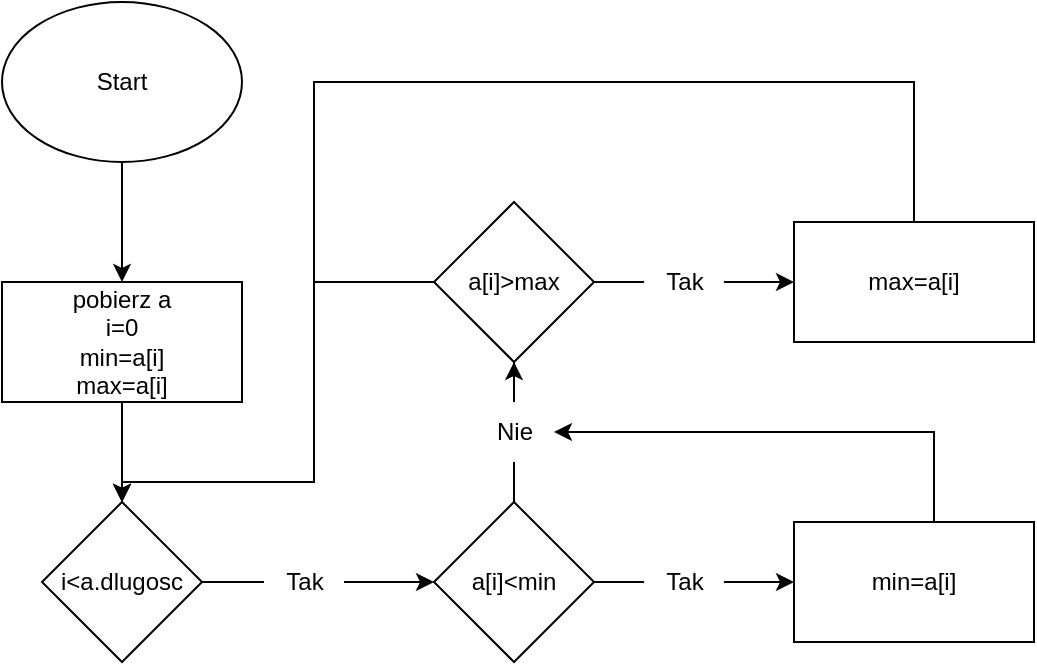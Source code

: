 <mxfile version="20.8.23" type="github">
  <diagram id="C5RBs43oDa-KdzZeNtuy" name="Page-1">
    <mxGraphModel dx="1434" dy="834" grid="1" gridSize="10" guides="1" tooltips="1" connect="1" arrows="1" fold="1" page="1" pageScale="1" pageWidth="827" pageHeight="1169" math="0" shadow="0">
      <root>
        <mxCell id="WIyWlLk6GJQsqaUBKTNV-0" />
        <mxCell id="WIyWlLk6GJQsqaUBKTNV-1" parent="WIyWlLk6GJQsqaUBKTNV-0" />
        <mxCell id="JJQWFgUNDj0H02YQ_Vq6-24" value="" style="edgeStyle=orthogonalEdgeStyle;rounded=0;orthogonalLoop=1;jettySize=auto;html=1;" edge="1" parent="WIyWlLk6GJQsqaUBKTNV-1" source="JJQWFgUNDj0H02YQ_Vq6-6" target="JJQWFgUNDj0H02YQ_Vq6-23">
          <mxGeometry relative="1" as="geometry" />
        </mxCell>
        <mxCell id="JJQWFgUNDj0H02YQ_Vq6-6" value="Start" style="ellipse;whiteSpace=wrap;html=1;" vertex="1" parent="WIyWlLk6GJQsqaUBKTNV-1">
          <mxGeometry x="354" y="50" width="120" height="80" as="geometry" />
        </mxCell>
        <mxCell id="JJQWFgUNDj0H02YQ_Vq6-30" value="" style="edgeStyle=orthogonalEdgeStyle;rounded=0;orthogonalLoop=1;jettySize=auto;html=1;" edge="1" parent="WIyWlLk6GJQsqaUBKTNV-1" source="JJQWFgUNDj0H02YQ_Vq6-23" target="JJQWFgUNDj0H02YQ_Vq6-29">
          <mxGeometry relative="1" as="geometry" />
        </mxCell>
        <mxCell id="JJQWFgUNDj0H02YQ_Vq6-23" value="pobierz a&lt;br&gt;i=0&lt;br&gt;min=a[i]&lt;br&gt;max=a[i]" style="rounded=0;whiteSpace=wrap;html=1;" vertex="1" parent="WIyWlLk6GJQsqaUBKTNV-1">
          <mxGeometry x="354" y="190" width="120" height="60" as="geometry" />
        </mxCell>
        <mxCell id="JJQWFgUNDj0H02YQ_Vq6-32" value="" style="edgeStyle=orthogonalEdgeStyle;rounded=0;orthogonalLoop=1;jettySize=auto;html=1;startArrow=none;" edge="1" parent="WIyWlLk6GJQsqaUBKTNV-1" source="JJQWFgUNDj0H02YQ_Vq6-33" target="JJQWFgUNDj0H02YQ_Vq6-31">
          <mxGeometry relative="1" as="geometry" />
        </mxCell>
        <mxCell id="JJQWFgUNDj0H02YQ_Vq6-29" value="i&amp;lt;a.dlugosc" style="rhombus;whiteSpace=wrap;html=1;" vertex="1" parent="WIyWlLk6GJQsqaUBKTNV-1">
          <mxGeometry x="374" y="300" width="80" height="80" as="geometry" />
        </mxCell>
        <mxCell id="JJQWFgUNDj0H02YQ_Vq6-36" value="" style="edgeStyle=orthogonalEdgeStyle;rounded=0;orthogonalLoop=1;jettySize=auto;html=1;startArrow=none;" edge="1" parent="WIyWlLk6GJQsqaUBKTNV-1" source="JJQWFgUNDj0H02YQ_Vq6-37" target="JJQWFgUNDj0H02YQ_Vq6-35">
          <mxGeometry relative="1" as="geometry" />
        </mxCell>
        <mxCell id="JJQWFgUNDj0H02YQ_Vq6-40" value="" style="edgeStyle=orthogonalEdgeStyle;rounded=0;orthogonalLoop=1;jettySize=auto;html=1;startArrow=none;" edge="1" parent="WIyWlLk6GJQsqaUBKTNV-1" source="JJQWFgUNDj0H02YQ_Vq6-41" target="JJQWFgUNDj0H02YQ_Vq6-39">
          <mxGeometry relative="1" as="geometry" />
        </mxCell>
        <mxCell id="JJQWFgUNDj0H02YQ_Vq6-31" value="a[i]&amp;lt;min" style="rhombus;whiteSpace=wrap;html=1;" vertex="1" parent="WIyWlLk6GJQsqaUBKTNV-1">
          <mxGeometry x="570" y="300" width="80" height="80" as="geometry" />
        </mxCell>
        <mxCell id="JJQWFgUNDj0H02YQ_Vq6-34" value="" style="edgeStyle=orthogonalEdgeStyle;rounded=0;orthogonalLoop=1;jettySize=auto;html=1;endArrow=none;" edge="1" parent="WIyWlLk6GJQsqaUBKTNV-1" source="JJQWFgUNDj0H02YQ_Vq6-29" target="JJQWFgUNDj0H02YQ_Vq6-33">
          <mxGeometry relative="1" as="geometry">
            <mxPoint x="454" y="340" as="sourcePoint" />
            <mxPoint x="570" y="340" as="targetPoint" />
          </mxGeometry>
        </mxCell>
        <mxCell id="JJQWFgUNDj0H02YQ_Vq6-33" value="Tak" style="text;html=1;align=center;verticalAlign=middle;resizable=0;points=[];autosize=1;strokeColor=none;fillColor=none;" vertex="1" parent="WIyWlLk6GJQsqaUBKTNV-1">
          <mxGeometry x="485" y="325" width="40" height="30" as="geometry" />
        </mxCell>
        <mxCell id="JJQWFgUNDj0H02YQ_Vq6-47" style="edgeStyle=orthogonalEdgeStyle;rounded=0;orthogonalLoop=1;jettySize=auto;html=1;" edge="1" parent="WIyWlLk6GJQsqaUBKTNV-1" source="JJQWFgUNDj0H02YQ_Vq6-35" target="JJQWFgUNDj0H02YQ_Vq6-41">
          <mxGeometry relative="1" as="geometry">
            <Array as="points">
              <mxPoint x="820" y="265" />
            </Array>
          </mxGeometry>
        </mxCell>
        <mxCell id="JJQWFgUNDj0H02YQ_Vq6-35" value="min=a[i]" style="rounded=0;whiteSpace=wrap;html=1;" vertex="1" parent="WIyWlLk6GJQsqaUBKTNV-1">
          <mxGeometry x="750" y="310" width="120" height="60" as="geometry" />
        </mxCell>
        <mxCell id="JJQWFgUNDj0H02YQ_Vq6-38" value="" style="edgeStyle=orthogonalEdgeStyle;rounded=0;orthogonalLoop=1;jettySize=auto;html=1;endArrow=none;" edge="1" parent="WIyWlLk6GJQsqaUBKTNV-1" source="JJQWFgUNDj0H02YQ_Vq6-31" target="JJQWFgUNDj0H02YQ_Vq6-37">
          <mxGeometry relative="1" as="geometry">
            <mxPoint x="650" y="340" as="sourcePoint" />
            <mxPoint x="750" y="340" as="targetPoint" />
          </mxGeometry>
        </mxCell>
        <mxCell id="JJQWFgUNDj0H02YQ_Vq6-37" value="Tak" style="text;html=1;align=center;verticalAlign=middle;resizable=0;points=[];autosize=1;strokeColor=none;fillColor=none;" vertex="1" parent="WIyWlLk6GJQsqaUBKTNV-1">
          <mxGeometry x="675" y="325" width="40" height="30" as="geometry" />
        </mxCell>
        <mxCell id="JJQWFgUNDj0H02YQ_Vq6-44" value="" style="edgeStyle=orthogonalEdgeStyle;rounded=0;orthogonalLoop=1;jettySize=auto;html=1;startArrow=none;" edge="1" parent="WIyWlLk6GJQsqaUBKTNV-1" source="JJQWFgUNDj0H02YQ_Vq6-45" target="JJQWFgUNDj0H02YQ_Vq6-43">
          <mxGeometry relative="1" as="geometry" />
        </mxCell>
        <mxCell id="JJQWFgUNDj0H02YQ_Vq6-48" style="edgeStyle=orthogonalEdgeStyle;rounded=0;orthogonalLoop=1;jettySize=auto;html=1;entryX=0.5;entryY=0;entryDx=0;entryDy=0;" edge="1" parent="WIyWlLk6GJQsqaUBKTNV-1" source="JJQWFgUNDj0H02YQ_Vq6-39" target="JJQWFgUNDj0H02YQ_Vq6-29">
          <mxGeometry relative="1" as="geometry">
            <Array as="points">
              <mxPoint x="510" y="190" />
              <mxPoint x="510" y="290" />
              <mxPoint x="414" y="290" />
            </Array>
          </mxGeometry>
        </mxCell>
        <mxCell id="JJQWFgUNDj0H02YQ_Vq6-39" value="a[i]&amp;gt;max" style="rhombus;whiteSpace=wrap;html=1;" vertex="1" parent="WIyWlLk6GJQsqaUBKTNV-1">
          <mxGeometry x="570" y="150" width="80" height="80" as="geometry" />
        </mxCell>
        <mxCell id="JJQWFgUNDj0H02YQ_Vq6-42" value="" style="edgeStyle=orthogonalEdgeStyle;rounded=0;orthogonalLoop=1;jettySize=auto;html=1;endArrow=none;" edge="1" parent="WIyWlLk6GJQsqaUBKTNV-1" source="JJQWFgUNDj0H02YQ_Vq6-31" target="JJQWFgUNDj0H02YQ_Vq6-41">
          <mxGeometry relative="1" as="geometry">
            <mxPoint x="610" y="300" as="sourcePoint" />
            <mxPoint x="610" y="230" as="targetPoint" />
          </mxGeometry>
        </mxCell>
        <mxCell id="JJQWFgUNDj0H02YQ_Vq6-41" value="Nie" style="text;html=1;align=center;verticalAlign=middle;resizable=0;points=[];autosize=1;strokeColor=none;fillColor=none;" vertex="1" parent="WIyWlLk6GJQsqaUBKTNV-1">
          <mxGeometry x="590" y="250" width="40" height="30" as="geometry" />
        </mxCell>
        <mxCell id="JJQWFgUNDj0H02YQ_Vq6-49" style="edgeStyle=orthogonalEdgeStyle;rounded=0;orthogonalLoop=1;jettySize=auto;html=1;" edge="1" parent="WIyWlLk6GJQsqaUBKTNV-1" source="JJQWFgUNDj0H02YQ_Vq6-43" target="JJQWFgUNDj0H02YQ_Vq6-29">
          <mxGeometry relative="1" as="geometry">
            <Array as="points">
              <mxPoint x="810" y="90" />
              <mxPoint x="510" y="90" />
              <mxPoint x="510" y="290" />
              <mxPoint x="414" y="290" />
            </Array>
          </mxGeometry>
        </mxCell>
        <mxCell id="JJQWFgUNDj0H02YQ_Vq6-43" value="max=a[i]" style="rounded=0;whiteSpace=wrap;html=1;" vertex="1" parent="WIyWlLk6GJQsqaUBKTNV-1">
          <mxGeometry x="750" y="160" width="120" height="60" as="geometry" />
        </mxCell>
        <mxCell id="JJQWFgUNDj0H02YQ_Vq6-46" value="" style="edgeStyle=orthogonalEdgeStyle;rounded=0;orthogonalLoop=1;jettySize=auto;html=1;endArrow=none;" edge="1" parent="WIyWlLk6GJQsqaUBKTNV-1" source="JJQWFgUNDj0H02YQ_Vq6-39" target="JJQWFgUNDj0H02YQ_Vq6-45">
          <mxGeometry relative="1" as="geometry">
            <mxPoint x="650" y="190" as="sourcePoint" />
            <mxPoint x="750" y="190" as="targetPoint" />
          </mxGeometry>
        </mxCell>
        <mxCell id="JJQWFgUNDj0H02YQ_Vq6-45" value="Tak" style="text;html=1;align=center;verticalAlign=middle;resizable=0;points=[];autosize=1;strokeColor=none;fillColor=none;" vertex="1" parent="WIyWlLk6GJQsqaUBKTNV-1">
          <mxGeometry x="675" y="175" width="40" height="30" as="geometry" />
        </mxCell>
      </root>
    </mxGraphModel>
  </diagram>
</mxfile>
